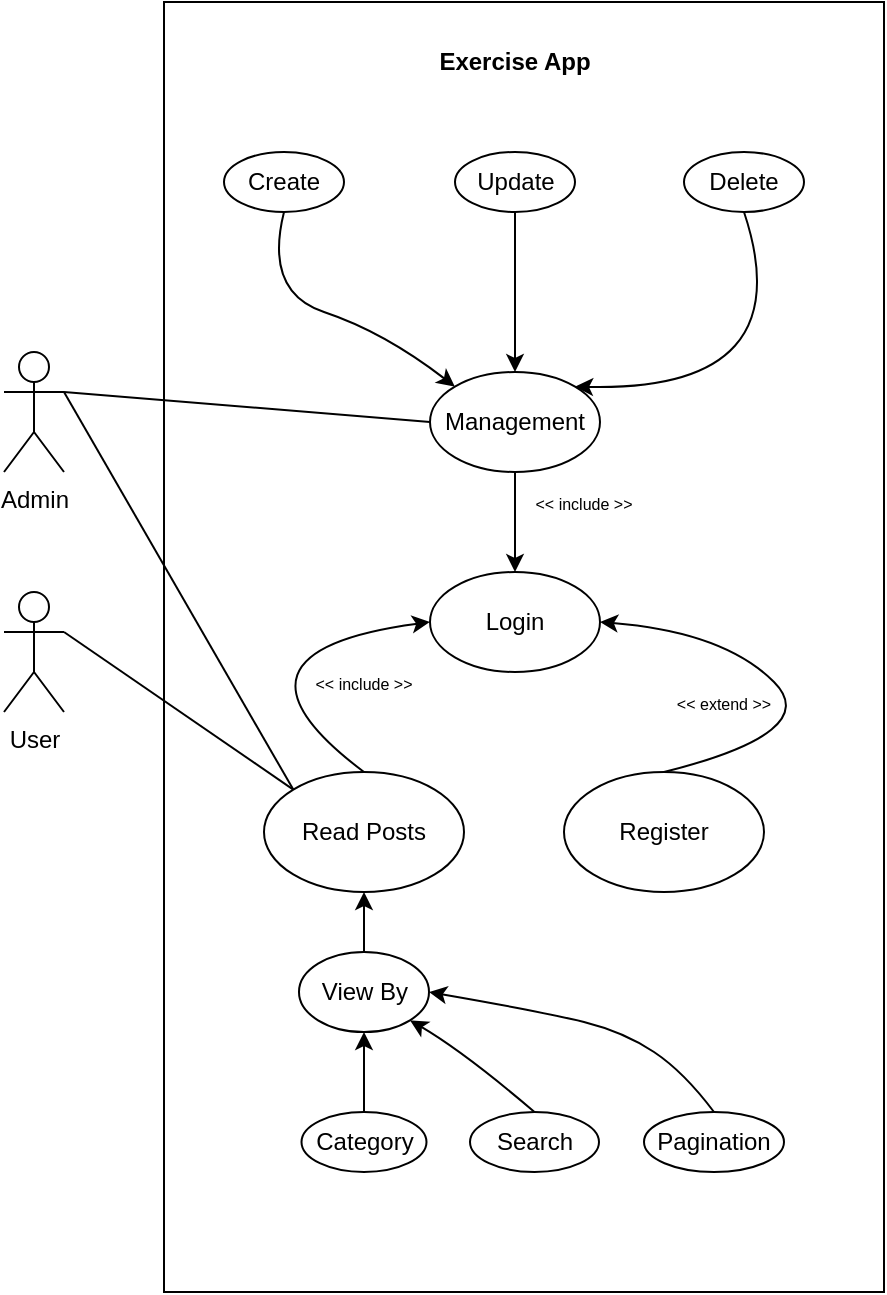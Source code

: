 <mxfile version="23.1.5" type="device">
  <diagram name="Page-1" id="xG_CFWb874SB_hS4F-Qd">
    <mxGraphModel dx="1434" dy="746" grid="1" gridSize="10" guides="1" tooltips="1" connect="1" arrows="1" fold="1" page="1" pageScale="1" pageWidth="850" pageHeight="1100" math="0" shadow="0">
      <root>
        <mxCell id="0" />
        <mxCell id="1" parent="0" />
        <mxCell id="VeRMfG8gATsyhYfzIYK6-45" value="" style="rounded=0;whiteSpace=wrap;html=1;" vertex="1" parent="1">
          <mxGeometry x="240" y="115" width="360" height="645" as="geometry" />
        </mxCell>
        <mxCell id="VeRMfG8gATsyhYfzIYK6-2" value="&lt;b&gt;Exercise App&lt;/b&gt;" style="text;html=1;align=center;verticalAlign=middle;whiteSpace=wrap;rounded=0;" vertex="1" parent="1">
          <mxGeometry x="368" y="130" width="95" height="30" as="geometry" />
        </mxCell>
        <mxCell id="VeRMfG8gATsyhYfzIYK6-3" value="User" style="shape=umlActor;verticalLabelPosition=bottom;verticalAlign=top;html=1;outlineConnect=0;" vertex="1" parent="1">
          <mxGeometry x="160" y="410" width="30" height="60" as="geometry" />
        </mxCell>
        <mxCell id="VeRMfG8gATsyhYfzIYK6-8" value="Read Posts" style="ellipse;whiteSpace=wrap;html=1;" vertex="1" parent="1">
          <mxGeometry x="290" y="500" width="100" height="60" as="geometry" />
        </mxCell>
        <mxCell id="VeRMfG8gATsyhYfzIYK6-9" value="Login" style="ellipse;whiteSpace=wrap;html=1;" vertex="1" parent="1">
          <mxGeometry x="373" y="400" width="85" height="50" as="geometry" />
        </mxCell>
        <mxCell id="VeRMfG8gATsyhYfzIYK6-10" value="" style="curved=1;endArrow=classic;html=1;rounded=0;exitX=0.5;exitY=0;exitDx=0;exitDy=0;entryX=0;entryY=0.5;entryDx=0;entryDy=0;" edge="1" parent="1" source="VeRMfG8gATsyhYfzIYK6-8" target="VeRMfG8gATsyhYfzIYK6-9">
          <mxGeometry width="50" height="50" relative="1" as="geometry">
            <mxPoint x="390" y="380" as="sourcePoint" />
            <mxPoint x="440" y="330" as="targetPoint" />
            <Array as="points">
              <mxPoint x="260" y="440" />
            </Array>
          </mxGeometry>
        </mxCell>
        <mxCell id="VeRMfG8gATsyhYfzIYK6-11" value="&lt;font style=&quot;font-size: 8px;&quot;&gt;&amp;lt;&amp;lt; include &amp;gt;&amp;gt;&lt;/font&gt;" style="text;html=1;align=center;verticalAlign=middle;whiteSpace=wrap;rounded=0;" vertex="1" parent="1">
          <mxGeometry x="300" y="440" width="80" height="30" as="geometry" />
        </mxCell>
        <mxCell id="VeRMfG8gATsyhYfzIYK6-12" value="Register" style="ellipse;whiteSpace=wrap;html=1;" vertex="1" parent="1">
          <mxGeometry x="440" y="500" width="100" height="60" as="geometry" />
        </mxCell>
        <mxCell id="VeRMfG8gATsyhYfzIYK6-14" value="" style="curved=1;endArrow=classic;html=1;rounded=0;entryX=1;entryY=0.5;entryDx=0;entryDy=0;exitX=0.5;exitY=0;exitDx=0;exitDy=0;" edge="1" parent="1" source="VeRMfG8gATsyhYfzIYK6-12" target="VeRMfG8gATsyhYfzIYK6-9">
          <mxGeometry width="50" height="50" relative="1" as="geometry">
            <mxPoint x="520" y="480" as="sourcePoint" />
            <mxPoint x="570" y="430" as="targetPoint" />
            <Array as="points">
              <mxPoint x="570" y="480" />
              <mxPoint x="520" y="430" />
            </Array>
          </mxGeometry>
        </mxCell>
        <mxCell id="VeRMfG8gATsyhYfzIYK6-15" value="&lt;font style=&quot;font-size: 8px;&quot;&gt;&amp;lt;&amp;lt; extend &amp;gt;&amp;gt;&lt;/font&gt;" style="text;html=1;align=center;verticalAlign=middle;whiteSpace=wrap;rounded=0;" vertex="1" parent="1">
          <mxGeometry x="480" y="450" width="80" height="30" as="geometry" />
        </mxCell>
        <mxCell id="VeRMfG8gATsyhYfzIYK6-16" value="Admin" style="shape=umlActor;verticalLabelPosition=bottom;verticalAlign=top;html=1;outlineConnect=0;" vertex="1" parent="1">
          <mxGeometry x="160" y="290" width="30" height="60" as="geometry" />
        </mxCell>
        <mxCell id="VeRMfG8gATsyhYfzIYK6-17" value="" style="endArrow=none;html=1;rounded=0;entryX=1;entryY=0.333;entryDx=0;entryDy=0;entryPerimeter=0;exitX=0;exitY=0;exitDx=0;exitDy=0;" edge="1" parent="1" source="VeRMfG8gATsyhYfzIYK6-8" target="VeRMfG8gATsyhYfzIYK6-3">
          <mxGeometry width="50" height="50" relative="1" as="geometry">
            <mxPoint x="390" y="490" as="sourcePoint" />
            <mxPoint x="440" y="440" as="targetPoint" />
          </mxGeometry>
        </mxCell>
        <mxCell id="VeRMfG8gATsyhYfzIYK6-20" value="Management" style="ellipse;whiteSpace=wrap;html=1;" vertex="1" parent="1">
          <mxGeometry x="373" y="300" width="85" height="50" as="geometry" />
        </mxCell>
        <mxCell id="VeRMfG8gATsyhYfzIYK6-22" value="" style="endArrow=none;html=1;rounded=0;entryX=0;entryY=0.5;entryDx=0;entryDy=0;exitX=1;exitY=0.333;exitDx=0;exitDy=0;exitPerimeter=0;" edge="1" parent="1" source="VeRMfG8gATsyhYfzIYK6-16" target="VeRMfG8gATsyhYfzIYK6-20">
          <mxGeometry width="50" height="50" relative="1" as="geometry">
            <mxPoint x="390" y="390" as="sourcePoint" />
            <mxPoint x="440" y="340" as="targetPoint" />
          </mxGeometry>
        </mxCell>
        <mxCell id="VeRMfG8gATsyhYfzIYK6-23" value="" style="endArrow=classic;html=1;rounded=0;entryX=0.5;entryY=0;entryDx=0;entryDy=0;exitX=0.5;exitY=1;exitDx=0;exitDy=0;" edge="1" parent="1" source="VeRMfG8gATsyhYfzIYK6-20" target="VeRMfG8gATsyhYfzIYK6-9">
          <mxGeometry width="50" height="50" relative="1" as="geometry">
            <mxPoint x="390" y="440" as="sourcePoint" />
            <mxPoint x="440" y="390" as="targetPoint" />
          </mxGeometry>
        </mxCell>
        <mxCell id="VeRMfG8gATsyhYfzIYK6-24" value="&lt;font style=&quot;font-size: 8px;&quot;&gt;&amp;lt;&amp;lt; include &amp;gt;&amp;gt;&lt;/font&gt;" style="text;html=1;align=center;verticalAlign=middle;whiteSpace=wrap;rounded=0;" vertex="1" parent="1">
          <mxGeometry x="410" y="350" width="80" height="30" as="geometry" />
        </mxCell>
        <mxCell id="VeRMfG8gATsyhYfzIYK6-26" value="Create" style="ellipse;whiteSpace=wrap;html=1;" vertex="1" parent="1">
          <mxGeometry x="270" y="190" width="60" height="30" as="geometry" />
        </mxCell>
        <mxCell id="VeRMfG8gATsyhYfzIYK6-27" value="Update" style="ellipse;whiteSpace=wrap;html=1;" vertex="1" parent="1">
          <mxGeometry x="385.5" y="190" width="60" height="30" as="geometry" />
        </mxCell>
        <mxCell id="VeRMfG8gATsyhYfzIYK6-28" value="Delete" style="ellipse;whiteSpace=wrap;html=1;" vertex="1" parent="1">
          <mxGeometry x="500" y="190" width="60" height="30" as="geometry" />
        </mxCell>
        <mxCell id="VeRMfG8gATsyhYfzIYK6-29" value="" style="endArrow=none;html=1;rounded=0;entryX=1;entryY=0.333;entryDx=0;entryDy=0;entryPerimeter=0;exitX=0;exitY=0;exitDx=0;exitDy=0;" edge="1" parent="1" source="VeRMfG8gATsyhYfzIYK6-8" target="VeRMfG8gATsyhYfzIYK6-16">
          <mxGeometry width="50" height="50" relative="1" as="geometry">
            <mxPoint x="410" y="440" as="sourcePoint" />
            <mxPoint x="460" y="390" as="targetPoint" />
          </mxGeometry>
        </mxCell>
        <mxCell id="VeRMfG8gATsyhYfzIYK6-32" value="" style="curved=1;endArrow=classic;html=1;rounded=0;entryX=0;entryY=0;entryDx=0;entryDy=0;exitX=0.5;exitY=1;exitDx=0;exitDy=0;" edge="1" parent="1" source="VeRMfG8gATsyhYfzIYK6-26" target="VeRMfG8gATsyhYfzIYK6-20">
          <mxGeometry width="50" height="50" relative="1" as="geometry">
            <mxPoint x="280" y="300" as="sourcePoint" />
            <mxPoint x="330" y="250" as="targetPoint" />
            <Array as="points">
              <mxPoint x="290" y="260" />
              <mxPoint x="350" y="280" />
            </Array>
          </mxGeometry>
        </mxCell>
        <mxCell id="VeRMfG8gATsyhYfzIYK6-33" value="" style="endArrow=classic;html=1;rounded=0;exitX=0.5;exitY=1;exitDx=0;exitDy=0;entryX=0.5;entryY=0;entryDx=0;entryDy=0;" edge="1" parent="1" source="VeRMfG8gATsyhYfzIYK6-27" target="VeRMfG8gATsyhYfzIYK6-20">
          <mxGeometry width="50" height="50" relative="1" as="geometry">
            <mxPoint x="410" y="290" as="sourcePoint" />
            <mxPoint x="460" y="240" as="targetPoint" />
          </mxGeometry>
        </mxCell>
        <mxCell id="VeRMfG8gATsyhYfzIYK6-34" value="" style="curved=1;endArrow=classic;html=1;rounded=0;entryX=1;entryY=0;entryDx=0;entryDy=0;exitX=0.5;exitY=1;exitDx=0;exitDy=0;" edge="1" parent="1" source="VeRMfG8gATsyhYfzIYK6-28" target="VeRMfG8gATsyhYfzIYK6-20">
          <mxGeometry width="50" height="50" relative="1" as="geometry">
            <mxPoint x="550" y="300" as="sourcePoint" />
            <mxPoint x="550" y="280" as="targetPoint" />
            <Array as="points">
              <mxPoint x="560" y="310" />
            </Array>
          </mxGeometry>
        </mxCell>
        <mxCell id="VeRMfG8gATsyhYfzIYK6-35" value="View By" style="ellipse;whiteSpace=wrap;html=1;" vertex="1" parent="1">
          <mxGeometry x="307.5" y="590" width="65" height="40" as="geometry" />
        </mxCell>
        <mxCell id="VeRMfG8gATsyhYfzIYK6-36" value="" style="endArrow=classic;html=1;rounded=0;entryX=0.5;entryY=1;entryDx=0;entryDy=0;exitX=0.5;exitY=0;exitDx=0;exitDy=0;" edge="1" parent="1" source="VeRMfG8gATsyhYfzIYK6-35" target="VeRMfG8gATsyhYfzIYK6-8">
          <mxGeometry width="50" height="50" relative="1" as="geometry">
            <mxPoint x="400" y="590" as="sourcePoint" />
            <mxPoint x="450" y="540" as="targetPoint" />
          </mxGeometry>
        </mxCell>
        <mxCell id="VeRMfG8gATsyhYfzIYK6-38" value="Category" style="ellipse;whiteSpace=wrap;html=1;" vertex="1" parent="1">
          <mxGeometry x="308.75" y="670" width="62.5" height="30" as="geometry" />
        </mxCell>
        <mxCell id="VeRMfG8gATsyhYfzIYK6-39" value="Search" style="ellipse;whiteSpace=wrap;html=1;" vertex="1" parent="1">
          <mxGeometry x="393" y="670" width="64.5" height="30" as="geometry" />
        </mxCell>
        <mxCell id="VeRMfG8gATsyhYfzIYK6-40" value="Pagination" style="ellipse;whiteSpace=wrap;html=1;" vertex="1" parent="1">
          <mxGeometry x="480" y="670" width="70" height="30" as="geometry" />
        </mxCell>
        <mxCell id="VeRMfG8gATsyhYfzIYK6-42" value="" style="endArrow=classic;html=1;rounded=0;entryX=0.5;entryY=1;entryDx=0;entryDy=0;exitX=0.5;exitY=0;exitDx=0;exitDy=0;" edge="1" parent="1" source="VeRMfG8gATsyhYfzIYK6-38" target="VeRMfG8gATsyhYfzIYK6-35">
          <mxGeometry width="50" height="50" relative="1" as="geometry">
            <mxPoint x="400" y="690" as="sourcePoint" />
            <mxPoint x="450" y="640" as="targetPoint" />
          </mxGeometry>
        </mxCell>
        <mxCell id="VeRMfG8gATsyhYfzIYK6-43" value="" style="curved=1;endArrow=classic;html=1;rounded=0;entryX=1;entryY=1;entryDx=0;entryDy=0;exitX=0.5;exitY=0;exitDx=0;exitDy=0;" edge="1" parent="1" source="VeRMfG8gATsyhYfzIYK6-39" target="VeRMfG8gATsyhYfzIYK6-35">
          <mxGeometry width="50" height="50" relative="1" as="geometry">
            <mxPoint x="420" y="650" as="sourcePoint" />
            <mxPoint x="470" y="600" as="targetPoint" />
            <Array as="points">
              <mxPoint x="390" y="640" />
            </Array>
          </mxGeometry>
        </mxCell>
        <mxCell id="VeRMfG8gATsyhYfzIYK6-44" value="" style="curved=1;endArrow=classic;html=1;rounded=0;entryX=1;entryY=0.5;entryDx=0;entryDy=0;exitX=0.5;exitY=0;exitDx=0;exitDy=0;" edge="1" parent="1" source="VeRMfG8gATsyhYfzIYK6-40" target="VeRMfG8gATsyhYfzIYK6-35">
          <mxGeometry width="50" height="50" relative="1" as="geometry">
            <mxPoint x="430" y="670" as="sourcePoint" />
            <mxPoint x="480" y="620" as="targetPoint" />
            <Array as="points">
              <mxPoint x="500" y="650" />
              <mxPoint x="470" y="630" />
              <mxPoint x="430" y="620" />
            </Array>
          </mxGeometry>
        </mxCell>
      </root>
    </mxGraphModel>
  </diagram>
</mxfile>

